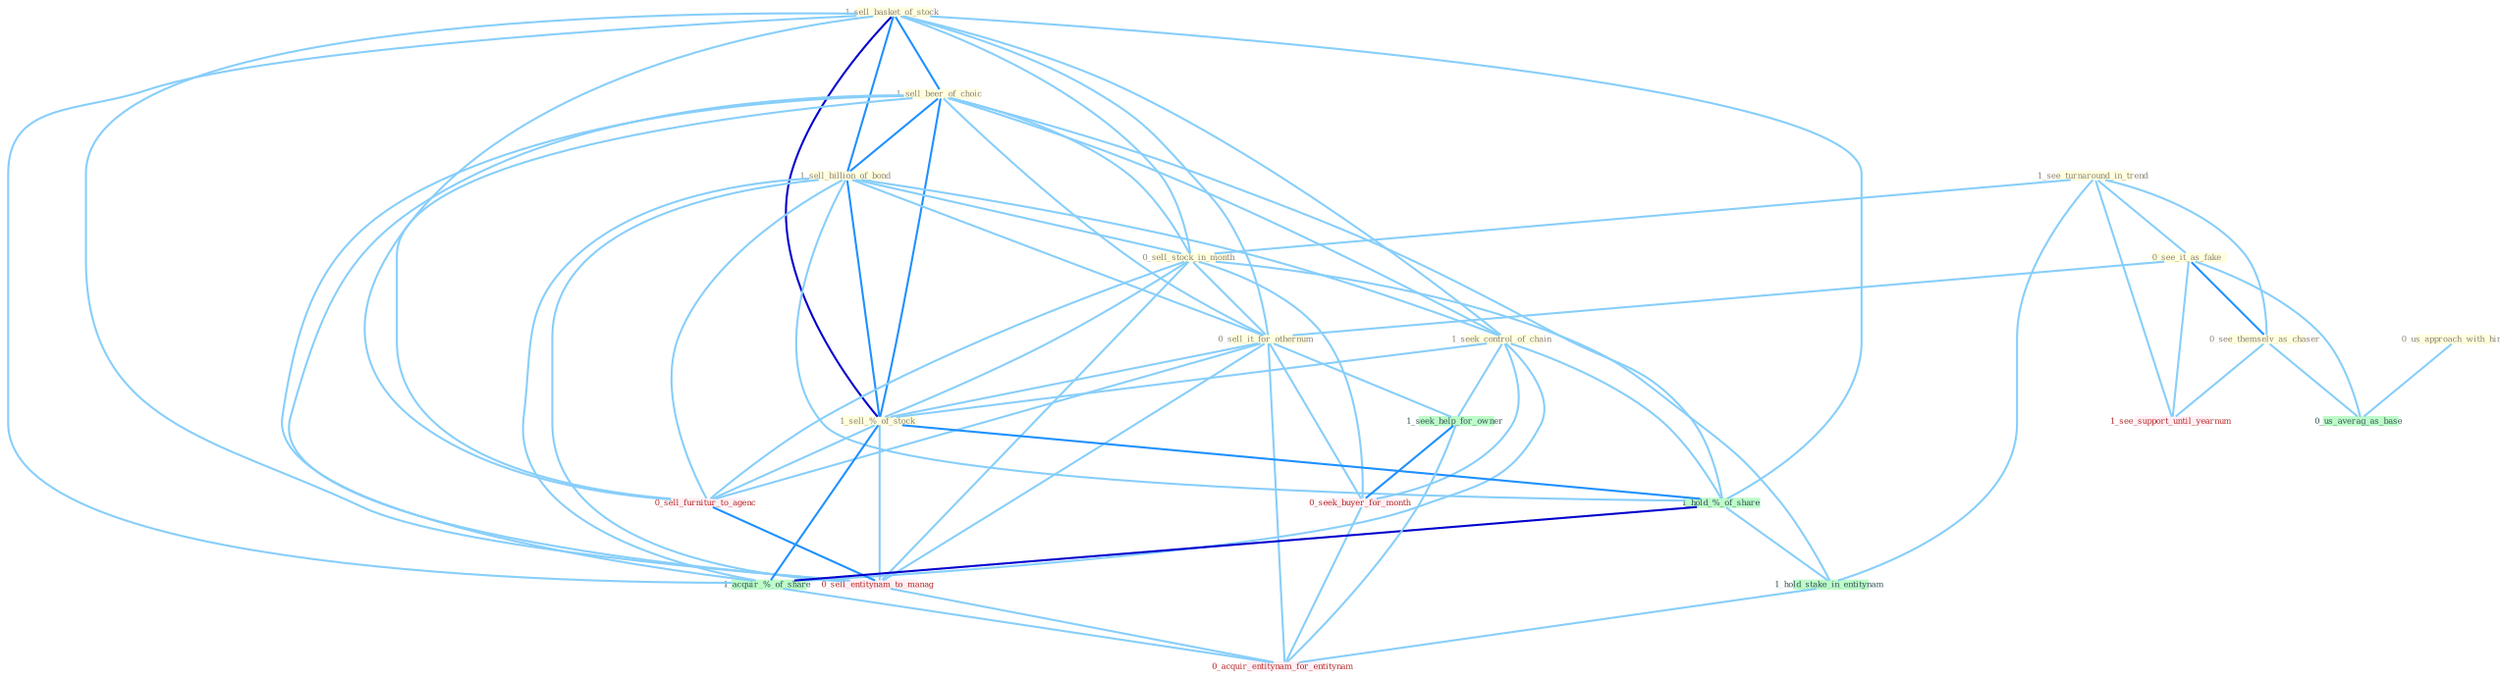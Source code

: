 Graph G{ 
    node
    [shape=polygon,style=filled,width=.5,height=.06,color="#BDFCC9",fixedsize=true,fontsize=4,
    fontcolor="#2f4f4f"];
    {node
    [color="#ffffe0", fontcolor="#8b7d6b"] "1_sell_basket_of_stock " "1_see_turnaround_in_trend " "0_see_it_as_fake " "1_sell_beer_of_choic " "0_see_themselv_as_chaser " "1_sell_billion_of_bond " "0_sell_stock_in_month " "0_sell_it_for_othernum " "1_seek_control_of_chain " "1_sell_%_of_stock " "0_us_approach_with_him "}
{node [color="#fff0f5", fontcolor="#b22222"] "0_seek_buyer_for_month " "1_see_support_until_yearnum " "0_sell_furnitur_to_agenc " "0_sell_entitynam_to_manag " "0_acquir_entitynam_for_entitynam "}
edge [color="#B0E2FF"];

	"1_sell_basket_of_stock " -- "1_sell_beer_of_choic " [w="2", color="#1e90ff" , len=0.8];
	"1_sell_basket_of_stock " -- "1_sell_billion_of_bond " [w="2", color="#1e90ff" , len=0.8];
	"1_sell_basket_of_stock " -- "0_sell_stock_in_month " [w="1", color="#87cefa" ];
	"1_sell_basket_of_stock " -- "0_sell_it_for_othernum " [w="1", color="#87cefa" ];
	"1_sell_basket_of_stock " -- "1_seek_control_of_chain " [w="1", color="#87cefa" ];
	"1_sell_basket_of_stock " -- "1_sell_%_of_stock " [w="3", color="#0000cd" , len=0.6];
	"1_sell_basket_of_stock " -- "1_hold_%_of_share " [w="1", color="#87cefa" ];
	"1_sell_basket_of_stock " -- "1_acquir_%_of_share " [w="1", color="#87cefa" ];
	"1_sell_basket_of_stock " -- "0_sell_furnitur_to_agenc " [w="1", color="#87cefa" ];
	"1_sell_basket_of_stock " -- "0_sell_entitynam_to_manag " [w="1", color="#87cefa" ];
	"1_see_turnaround_in_trend " -- "0_see_it_as_fake " [w="1", color="#87cefa" ];
	"1_see_turnaround_in_trend " -- "0_see_themselv_as_chaser " [w="1", color="#87cefa" ];
	"1_see_turnaround_in_trend " -- "0_sell_stock_in_month " [w="1", color="#87cefa" ];
	"1_see_turnaround_in_trend " -- "1_hold_stake_in_entitynam " [w="1", color="#87cefa" ];
	"1_see_turnaround_in_trend " -- "1_see_support_until_yearnum " [w="1", color="#87cefa" ];
	"0_see_it_as_fake " -- "0_see_themselv_as_chaser " [w="2", color="#1e90ff" , len=0.8];
	"0_see_it_as_fake " -- "0_sell_it_for_othernum " [w="1", color="#87cefa" ];
	"0_see_it_as_fake " -- "1_see_support_until_yearnum " [w="1", color="#87cefa" ];
	"0_see_it_as_fake " -- "0_us_averag_as_base " [w="1", color="#87cefa" ];
	"1_sell_beer_of_choic " -- "1_sell_billion_of_bond " [w="2", color="#1e90ff" , len=0.8];
	"1_sell_beer_of_choic " -- "0_sell_stock_in_month " [w="1", color="#87cefa" ];
	"1_sell_beer_of_choic " -- "0_sell_it_for_othernum " [w="1", color="#87cefa" ];
	"1_sell_beer_of_choic " -- "1_seek_control_of_chain " [w="1", color="#87cefa" ];
	"1_sell_beer_of_choic " -- "1_sell_%_of_stock " [w="2", color="#1e90ff" , len=0.8];
	"1_sell_beer_of_choic " -- "1_hold_%_of_share " [w="1", color="#87cefa" ];
	"1_sell_beer_of_choic " -- "1_acquir_%_of_share " [w="1", color="#87cefa" ];
	"1_sell_beer_of_choic " -- "0_sell_furnitur_to_agenc " [w="1", color="#87cefa" ];
	"1_sell_beer_of_choic " -- "0_sell_entitynam_to_manag " [w="1", color="#87cefa" ];
	"0_see_themselv_as_chaser " -- "1_see_support_until_yearnum " [w="1", color="#87cefa" ];
	"0_see_themselv_as_chaser " -- "0_us_averag_as_base " [w="1", color="#87cefa" ];
	"1_sell_billion_of_bond " -- "0_sell_stock_in_month " [w="1", color="#87cefa" ];
	"1_sell_billion_of_bond " -- "0_sell_it_for_othernum " [w="1", color="#87cefa" ];
	"1_sell_billion_of_bond " -- "1_seek_control_of_chain " [w="1", color="#87cefa" ];
	"1_sell_billion_of_bond " -- "1_sell_%_of_stock " [w="2", color="#1e90ff" , len=0.8];
	"1_sell_billion_of_bond " -- "1_hold_%_of_share " [w="1", color="#87cefa" ];
	"1_sell_billion_of_bond " -- "1_acquir_%_of_share " [w="1", color="#87cefa" ];
	"1_sell_billion_of_bond " -- "0_sell_furnitur_to_agenc " [w="1", color="#87cefa" ];
	"1_sell_billion_of_bond " -- "0_sell_entitynam_to_manag " [w="1", color="#87cefa" ];
	"0_sell_stock_in_month " -- "0_sell_it_for_othernum " [w="1", color="#87cefa" ];
	"0_sell_stock_in_month " -- "1_sell_%_of_stock " [w="1", color="#87cefa" ];
	"0_sell_stock_in_month " -- "1_hold_stake_in_entitynam " [w="1", color="#87cefa" ];
	"0_sell_stock_in_month " -- "0_seek_buyer_for_month " [w="1", color="#87cefa" ];
	"0_sell_stock_in_month " -- "0_sell_furnitur_to_agenc " [w="1", color="#87cefa" ];
	"0_sell_stock_in_month " -- "0_sell_entitynam_to_manag " [w="1", color="#87cefa" ];
	"0_sell_it_for_othernum " -- "1_sell_%_of_stock " [w="1", color="#87cefa" ];
	"0_sell_it_for_othernum " -- "1_seek_help_for_owner " [w="1", color="#87cefa" ];
	"0_sell_it_for_othernum " -- "0_seek_buyer_for_month " [w="1", color="#87cefa" ];
	"0_sell_it_for_othernum " -- "0_sell_furnitur_to_agenc " [w="1", color="#87cefa" ];
	"0_sell_it_for_othernum " -- "0_sell_entitynam_to_manag " [w="1", color="#87cefa" ];
	"0_sell_it_for_othernum " -- "0_acquir_entitynam_for_entitynam " [w="1", color="#87cefa" ];
	"1_seek_control_of_chain " -- "1_sell_%_of_stock " [w="1", color="#87cefa" ];
	"1_seek_control_of_chain " -- "1_hold_%_of_share " [w="1", color="#87cefa" ];
	"1_seek_control_of_chain " -- "1_seek_help_for_owner " [w="1", color="#87cefa" ];
	"1_seek_control_of_chain " -- "0_seek_buyer_for_month " [w="1", color="#87cefa" ];
	"1_seek_control_of_chain " -- "1_acquir_%_of_share " [w="1", color="#87cefa" ];
	"1_sell_%_of_stock " -- "1_hold_%_of_share " [w="2", color="#1e90ff" , len=0.8];
	"1_sell_%_of_stock " -- "1_acquir_%_of_share " [w="2", color="#1e90ff" , len=0.8];
	"1_sell_%_of_stock " -- "0_sell_furnitur_to_agenc " [w="1", color="#87cefa" ];
	"1_sell_%_of_stock " -- "0_sell_entitynam_to_manag " [w="1", color="#87cefa" ];
	"0_us_approach_with_him " -- "0_us_averag_as_base " [w="1", color="#87cefa" ];
	"1_hold_%_of_share " -- "1_hold_stake_in_entitynam " [w="1", color="#87cefa" ];
	"1_hold_%_of_share " -- "1_acquir_%_of_share " [w="3", color="#0000cd" , len=0.6];
	"1_hold_stake_in_entitynam " -- "0_acquir_entitynam_for_entitynam " [w="1", color="#87cefa" ];
	"1_seek_help_for_owner " -- "0_seek_buyer_for_month " [w="2", color="#1e90ff" , len=0.8];
	"1_seek_help_for_owner " -- "0_acquir_entitynam_for_entitynam " [w="1", color="#87cefa" ];
	"0_seek_buyer_for_month " -- "0_acquir_entitynam_for_entitynam " [w="1", color="#87cefa" ];
	"1_acquir_%_of_share " -- "0_acquir_entitynam_for_entitynam " [w="1", color="#87cefa" ];
	"0_sell_furnitur_to_agenc " -- "0_sell_entitynam_to_manag " [w="2", color="#1e90ff" , len=0.8];
	"0_sell_entitynam_to_manag " -- "0_acquir_entitynam_for_entitynam " [w="1", color="#87cefa" ];
}